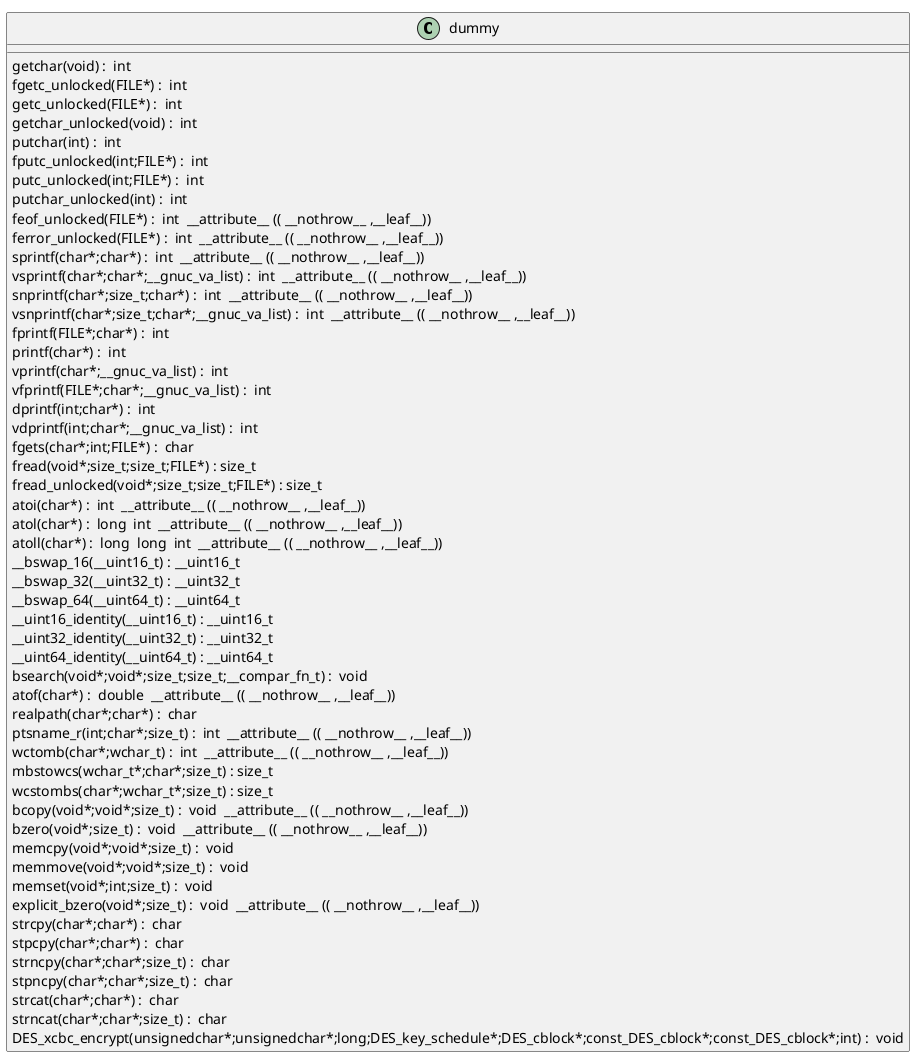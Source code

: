 @startuml
!pragma layout smetana
class dummy {
getchar(void) :  int  [[[./../../.././qc/crypto/des/xcbc_enc.c.html#903]]]
fgetc_unlocked(FILE*) :  int  [[[./../../.././qc/crypto/des/xcbc_enc.c.html#912]]]
getc_unlocked(FILE*) :  int  [[[./../../.././qc/crypto/des/xcbc_enc.c.html#922]]]
getchar_unlocked(void) :  int  [[[./../../.././qc/crypto/des/xcbc_enc.c.html#929]]]
putchar(int) :  int  [[[./../../.././qc/crypto/des/xcbc_enc.c.html#938]]]
fputc_unlocked(int;FILE*) :  int  [[[./../../.././qc/crypto/des/xcbc_enc.c.html#947]]]
putc_unlocked(int;FILE*) :  int  [[[./../../.././qc/crypto/des/xcbc_enc.c.html#957]]]
putchar_unlocked(int) :  int  [[[./../../.././qc/crypto/des/xcbc_enc.c.html#964]]]
feof_unlocked(FILE*) :  int  __attribute__ (( __nothrow__ ,__leaf__)) [[[./../../.././qc/crypto/des/xcbc_enc.c.html#970]]]
ferror_unlocked(FILE*) :  int  __attribute__ (( __nothrow__ ,__leaf__)) [[[./../../.././qc/crypto/des/xcbc_enc.c.html#977]]]
sprintf(char*;char*) :  int  __attribute__ (( __nothrow__ ,__leaf__)) [[[./../../.././qc/crypto/des/xcbc_enc.c.html#996]]]
vsprintf(char*;char*;__gnuc_va_list) :  int  __attribute__ (( __nothrow__ ,__leaf__)) [[[./../../.././qc/crypto/des/xcbc_enc.c.html#1009]]]
snprintf(char*;size_t;char*) :  int  __attribute__ (( __nothrow__ ,__leaf__)) [[[./../../.././qc/crypto/des/xcbc_enc.c.html#1028]]]
vsnprintf(char*;size_t;char*;__gnuc_va_list) :  int  __attribute__ (( __nothrow__ ,__leaf__)) [[[./../../.././qc/crypto/des/xcbc_enc.c.html#1042]]]
fprintf(FILE*;char*) :  int  [[[./../../.././qc/crypto/des/xcbc_enc.c.html#1063]]]
printf(char*) :  int  [[[./../../.././qc/crypto/des/xcbc_enc.c.html#1070]]]
vprintf(char*;__gnuc_va_list) :  int  [[[./../../.././qc/crypto/des/xcbc_enc.c.html#1082]]]
vfprintf(FILE*;char*;__gnuc_va_list) :  int  [[[./../../.././qc/crypto/des/xcbc_enc.c.html#1092]]]
dprintf(int;char*) :  int  [[[./../../.././qc/crypto/des/xcbc_enc.c.html#1107]]]
vdprintf(int;char*;__gnuc_va_list) :  int  [[[./../../.././qc/crypto/des/xcbc_enc.c.html#1118]]]
fgets(char*;int;FILE*) :  char  [[[./../../.././qc/crypto/des/xcbc_enc.c.html#1137]]]
fread(void*;size_t;size_t;FILE*) : size_t [[[./../../.././qc/crypto/des/xcbc_enc.c.html#1163]]]
fread_unlocked(void*;size_t;size_t;FILE*) : size_t [[[./../../.././qc/crypto/des/xcbc_enc.c.html#1190]]]
atoi(char*) :  int  __attribute__ (( __nothrow__ ,__leaf__)) [[[./../../.././qc/crypto/des/xcbc_enc.c.html#1350]]]
atol(char*) :  long  int  __attribute__ (( __nothrow__ ,__leaf__)) [[[./../../.././qc/crypto/des/xcbc_enc.c.html#1355]]]
atoll(char*) :  long  long  int  __attribute__ (( __nothrow__ ,__leaf__)) [[[./../../.././qc/crypto/des/xcbc_enc.c.html#1362]]]
__bswap_16(__uint16_t) : __uint16_t [[[./../../.././qc/crypto/des/xcbc_enc.c.html#1509]]]
__bswap_32(__uint32_t) : __uint32_t [[[./../../.././qc/crypto/des/xcbc_enc.c.html#1524]]]
__bswap_64(__uint64_t) : __uint64_t [[[./../../.././qc/crypto/des/xcbc_enc.c.html#1534]]]
__uint16_identity(__uint16_t) : __uint16_t [[[./../../.././qc/crypto/des/xcbc_enc.c.html#1546]]]
__uint32_identity(__uint32_t) : __uint32_t [[[./../../.././qc/crypto/des/xcbc_enc.c.html#1552]]]
__uint64_identity(__uint64_t) : __uint64_t [[[./../../.././qc/crypto/des/xcbc_enc.c.html#1558]]]
bsearch(void*;void*;size_t;size_t;__compar_fn_t) :  void  [[[./../../.././qc/crypto/des/xcbc_enc.c.html#2226]]]
atof(char*) :  double  __attribute__ (( __nothrow__ ,__leaf__)) [[[./../../.././qc/crypto/des/xcbc_enc.c.html#1]]]
realpath(char*;char*) :  char  [[[./../../.././qc/crypto/des/xcbc_enc.c.html#1]]]
ptsname_r(int;char*;size_t) :  int  __attribute__ (( __nothrow__ ,__leaf__)) [[[./../../.././qc/crypto/des/xcbc_enc.c.html#1]]]
wctomb(char*;wchar_t) :  int  __attribute__ (( __nothrow__ ,__leaf__)) [[[./../../.././qc/crypto/des/xcbc_enc.c.html#1]]]
mbstowcs(wchar_t*;char*;size_t) : size_t [[[./../../.././qc/crypto/des/xcbc_enc.c.html#1]]]
wcstombs(char*;wchar_t*;size_t) : size_t [[[./../../.././qc/crypto/des/xcbc_enc.c.html#1]]]
bcopy(void*;void*;size_t) :  void  __attribute__ (( __nothrow__ ,__leaf__)) [[[./../../.././qc/crypto/des/xcbc_enc.c.html#1]]]
bzero(void*;size_t) :  void  __attribute__ (( __nothrow__ ,__leaf__)) [[[./../../.././qc/crypto/des/xcbc_enc.c.html#1]]]
memcpy(void*;void*;size_t) :  void  [[[./../../.././qc/crypto/des/xcbc_enc.c.html#1]]]
memmove(void*;void*;size_t) :  void  [[[./../../.././qc/crypto/des/xcbc_enc.c.html#1]]]
memset(void*;int;size_t) :  void  [[[./../../.././qc/crypto/des/xcbc_enc.c.html#1]]]
explicit_bzero(void*;size_t) :  void  __attribute__ (( __nothrow__ ,__leaf__)) [[[./../../.././qc/crypto/des/xcbc_enc.c.html#1]]]
strcpy(char*;char*) :  char  [[[./../../.././qc/crypto/des/xcbc_enc.c.html#1]]]
stpcpy(char*;char*) :  char  [[[./../../.././qc/crypto/des/xcbc_enc.c.html#1]]]
strncpy(char*;char*;size_t) :  char  [[[./../../.././qc/crypto/des/xcbc_enc.c.html#1]]]
stpncpy(char*;char*;size_t) :  char  [[[./../../.././qc/crypto/des/xcbc_enc.c.html#1]]]
strcat(char*;char*) :  char  [[[./../../.././qc/crypto/des/xcbc_enc.c.html#1]]]
strncat(char*;char*;size_t) :  char  [[[./../../.././qc/crypto/des/xcbc_enc.c.html#1]]]
DES_xcbc_encrypt(unsignedchar*;unsignedchar*;long;DES_key_schedule*;DES_cblock*;const_DES_cblock*;const_DES_cblock*;int) :  void  [[[./../../.././qc/crypto/des/xcbc_enc.c.html#1]]]
} 
@enduml
